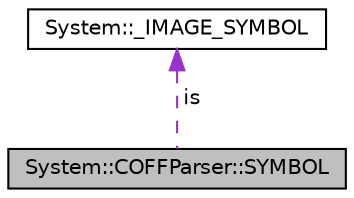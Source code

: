 digraph G
{
  edge [fontname="Helvetica",fontsize="10",labelfontname="Helvetica",labelfontsize="10"];
  node [fontname="Helvetica",fontsize="10",shape=record];
  Node1 [label="System::COFFParser::SYMBOL",height=0.2,width=0.4,color="black", fillcolor="grey75", style="filled" fontcolor="black"];
  Node2 -> Node1 [dir="back",color="darkorchid3",fontsize="10",style="dashed",label=" is" ,fontname="Helvetica"];
  Node2 [label="System::_IMAGE_SYMBOL",height=0.2,width=0.4,color="black", fillcolor="white", style="filled",URL="$struct_system_1_1___i_m_a_g_e___s_y_m_b_o_l.html"];
}
